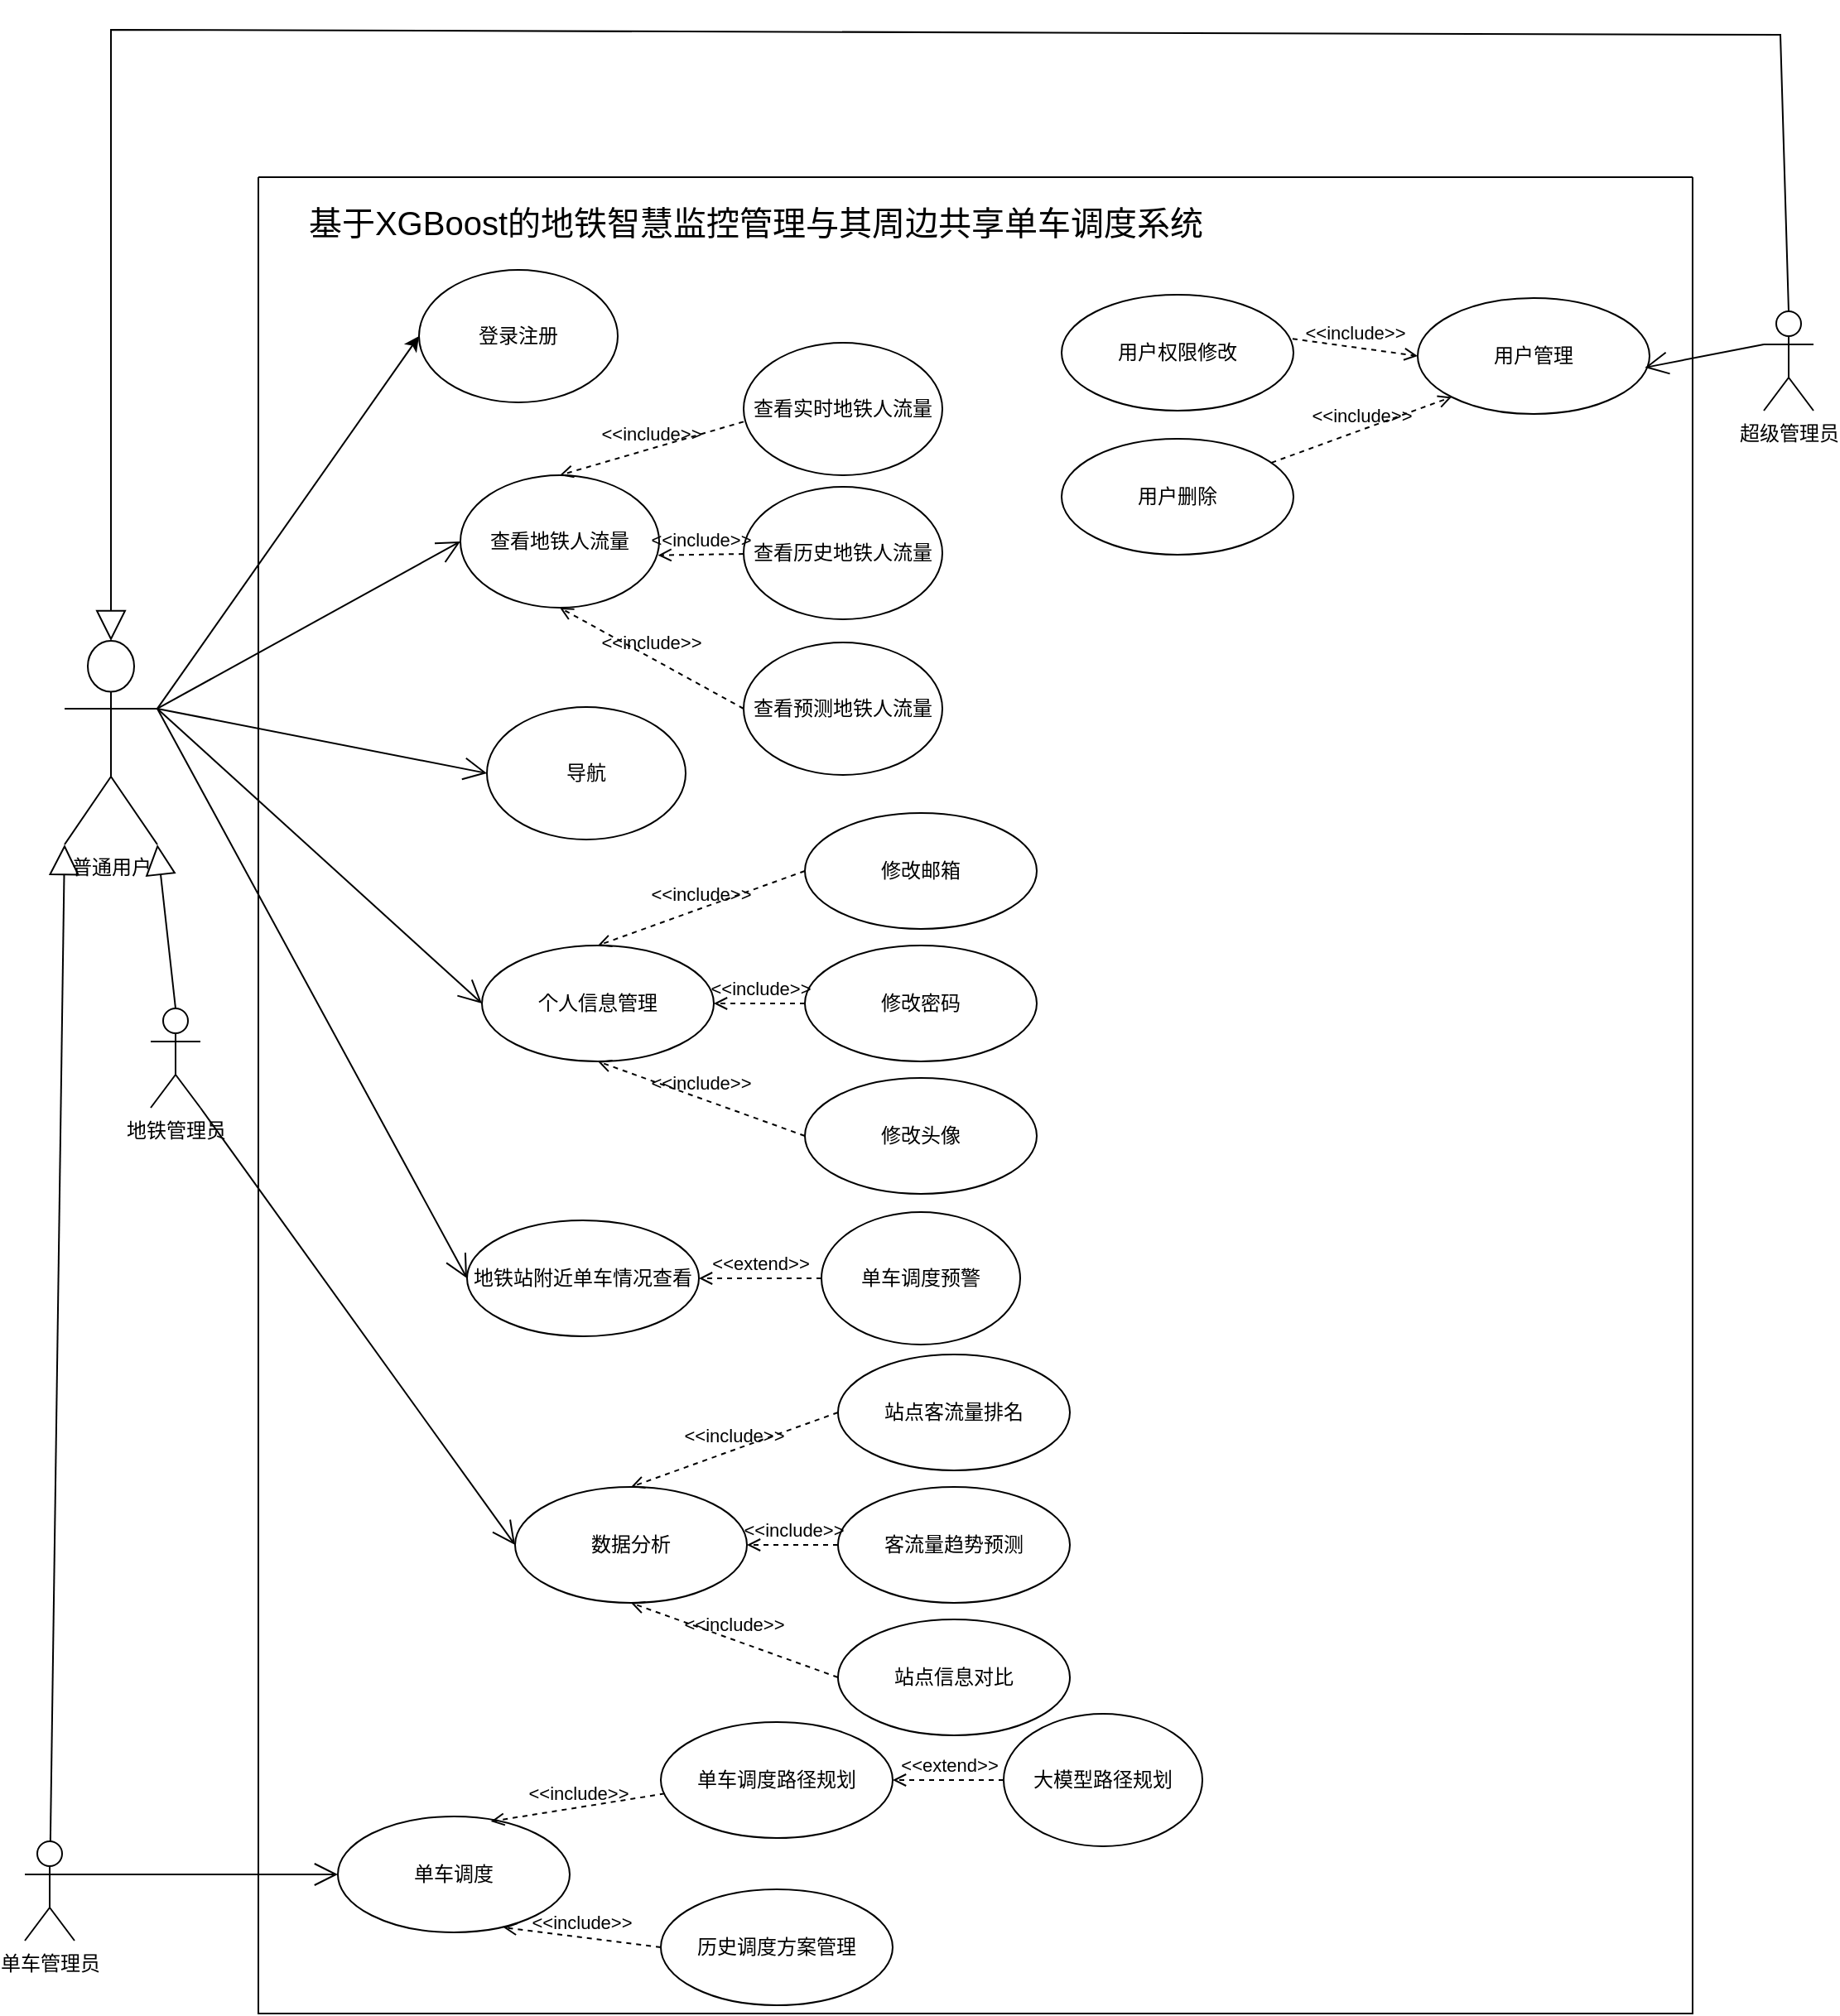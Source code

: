 <mxfile version="28.0.5">
  <diagram name="第 1 页" id="o84kC3mVbSfqN-R0YSoq">
    <mxGraphModel dx="2921" dy="2801" grid="0" gridSize="10" guides="1" tooltips="1" connect="1" arrows="1" fold="1" page="1" pageScale="1" pageWidth="1169" pageHeight="1654" math="0" shadow="0">
      <root>
        <mxCell id="0" />
        <mxCell id="1" parent="0" />
        <mxCell id="z2yshtgwUrTWsipl_77C-1" value="单车管理员" style="shape=umlActor;verticalLabelPosition=bottom;verticalAlign=top;html=1;" parent="1" vertex="1">
          <mxGeometry x="-20" y="905" width="30" height="60" as="geometry" />
        </mxCell>
        <mxCell id="z2yshtgwUrTWsipl_77C-4" value="地铁管理员" style="shape=umlActor;verticalLabelPosition=bottom;verticalAlign=top;html=1;" parent="1" vertex="1">
          <mxGeometry x="56" y="402" width="30" height="60" as="geometry" />
        </mxCell>
        <mxCell id="z2yshtgwUrTWsipl_77C-5" value="普通用户" style="shape=umlActor;verticalLabelPosition=bottom;verticalAlign=top;html=1;" parent="1" vertex="1">
          <mxGeometry x="4" y="180" width="56" height="123" as="geometry" />
        </mxCell>
        <mxCell id="z2yshtgwUrTWsipl_77C-6" value="超级管理员" style="shape=umlActor;verticalLabelPosition=bottom;verticalAlign=top;html=1;" parent="1" vertex="1">
          <mxGeometry x="1030" y="-19" width="30" height="60" as="geometry" />
        </mxCell>
        <mxCell id="z2yshtgwUrTWsipl_77C-11" value="" style="swimlane;startSize=0;" parent="1" vertex="1">
          <mxGeometry x="121" y="-100" width="866" height="1109" as="geometry" />
        </mxCell>
        <mxCell id="z2yshtgwUrTWsipl_77C-12" value="查看实时地铁人流量" style="ellipse;whiteSpace=wrap;html=1;" parent="z2yshtgwUrTWsipl_77C-11" vertex="1">
          <mxGeometry x="293" y="100" width="120" height="80" as="geometry" />
        </mxCell>
        <mxCell id="z2yshtgwUrTWsipl_77C-20" value="查看地铁人流量" style="ellipse;whiteSpace=wrap;html=1;" parent="z2yshtgwUrTWsipl_77C-11" vertex="1">
          <mxGeometry x="122" y="180" width="120" height="80" as="geometry" />
        </mxCell>
        <mxCell id="z2yshtgwUrTWsipl_77C-18" value="查看历史地铁人流量" style="ellipse;whiteSpace=wrap;html=1;" parent="z2yshtgwUrTWsipl_77C-11" vertex="1">
          <mxGeometry x="293" y="187" width="120" height="80" as="geometry" />
        </mxCell>
        <mxCell id="z2yshtgwUrTWsipl_77C-19" value="查看预测地铁人流量" style="ellipse;whiteSpace=wrap;html=1;" parent="z2yshtgwUrTWsipl_77C-11" vertex="1">
          <mxGeometry x="293" y="281" width="120" height="80" as="geometry" />
        </mxCell>
        <mxCell id="z2yshtgwUrTWsipl_77C-22" value="&amp;lt;&amp;lt;include&amp;gt;&amp;gt;" style="html=1;verticalAlign=bottom;labelBackgroundColor=none;endArrow=open;endFill=0;dashed=1;rounded=0;entryX=0.5;entryY=0;entryDx=0;entryDy=0;exitX=0;exitY=0.596;exitDx=0;exitDy=0;exitPerimeter=0;" parent="z2yshtgwUrTWsipl_77C-11" source="z2yshtgwUrTWsipl_77C-12" target="z2yshtgwUrTWsipl_77C-20" edge="1">
          <mxGeometry width="160" relative="1" as="geometry">
            <mxPoint x="276" y="109.5" as="sourcePoint" />
            <mxPoint x="436" y="109.5" as="targetPoint" />
          </mxGeometry>
        </mxCell>
        <mxCell id="z2yshtgwUrTWsipl_77C-27" value="&amp;lt;&amp;lt;include&amp;gt;&amp;gt;" style="html=1;verticalAlign=bottom;labelBackgroundColor=none;endArrow=open;endFill=0;dashed=1;rounded=0;entryX=0.994;entryY=0.604;entryDx=0;entryDy=0;entryPerimeter=0;" parent="z2yshtgwUrTWsipl_77C-11" source="z2yshtgwUrTWsipl_77C-18" target="z2yshtgwUrTWsipl_77C-20" edge="1">
          <mxGeometry width="160" relative="1" as="geometry">
            <mxPoint x="236" y="270" as="sourcePoint" />
            <mxPoint x="382" y="270" as="targetPoint" />
          </mxGeometry>
        </mxCell>
        <mxCell id="z2yshtgwUrTWsipl_77C-28" value="&amp;lt;&amp;lt;include&amp;gt;&amp;gt;" style="html=1;verticalAlign=bottom;labelBackgroundColor=none;endArrow=open;endFill=0;dashed=1;rounded=0;entryX=0.5;entryY=1;entryDx=0;entryDy=0;exitX=0;exitY=0.5;exitDx=0;exitDy=0;" parent="z2yshtgwUrTWsipl_77C-11" source="z2yshtgwUrTWsipl_77C-19" target="z2yshtgwUrTWsipl_77C-20" edge="1">
          <mxGeometry width="160" relative="1" as="geometry">
            <mxPoint x="142" y="340" as="sourcePoint" />
            <mxPoint x="302" y="340" as="targetPoint" />
          </mxGeometry>
        </mxCell>
        <mxCell id="z2yshtgwUrTWsipl_77C-29" value="个人信息管理" style="ellipse;whiteSpace=wrap;html=1;" parent="z2yshtgwUrTWsipl_77C-11" vertex="1">
          <mxGeometry x="135" y="464" width="140" height="70" as="geometry" />
        </mxCell>
        <mxCell id="z2yshtgwUrTWsipl_77C-30" value="修改邮箱" style="ellipse;whiteSpace=wrap;html=1;" parent="z2yshtgwUrTWsipl_77C-11" vertex="1">
          <mxGeometry x="330" y="384" width="140" height="70" as="geometry" />
        </mxCell>
        <mxCell id="z2yshtgwUrTWsipl_77C-33" value="&amp;lt;&amp;lt;include&amp;gt;&amp;gt;" style="html=1;verticalAlign=bottom;labelBackgroundColor=none;endArrow=open;endFill=0;dashed=1;rounded=0;entryX=0.5;entryY=0;entryDx=0;entryDy=0;exitX=0;exitY=0.5;exitDx=0;exitDy=0;" parent="z2yshtgwUrTWsipl_77C-11" source="z2yshtgwUrTWsipl_77C-30" target="z2yshtgwUrTWsipl_77C-29" edge="1">
          <mxGeometry width="160" relative="1" as="geometry">
            <mxPoint x="180" y="424" as="sourcePoint" />
            <mxPoint x="340" y="424" as="targetPoint" />
          </mxGeometry>
        </mxCell>
        <mxCell id="z2yshtgwUrTWsipl_77C-32" value="修改头像" style="ellipse;whiteSpace=wrap;html=1;" parent="z2yshtgwUrTWsipl_77C-11" vertex="1">
          <mxGeometry x="330" y="544" width="140" height="70" as="geometry" />
        </mxCell>
        <mxCell id="z2yshtgwUrTWsipl_77C-35" value="&amp;lt;&amp;lt;include&amp;gt;&amp;gt;" style="html=1;verticalAlign=bottom;labelBackgroundColor=none;endArrow=open;endFill=0;dashed=1;rounded=0;entryX=0.5;entryY=1;entryDx=0;entryDy=0;exitX=0;exitY=0.5;exitDx=0;exitDy=0;" parent="z2yshtgwUrTWsipl_77C-11" source="z2yshtgwUrTWsipl_77C-32" target="z2yshtgwUrTWsipl_77C-29" edge="1">
          <mxGeometry width="160" relative="1" as="geometry">
            <mxPoint x="130" y="604" as="sourcePoint" />
            <mxPoint x="290" y="604" as="targetPoint" />
          </mxGeometry>
        </mxCell>
        <mxCell id="z2yshtgwUrTWsipl_77C-31" value="修改密码" style="ellipse;whiteSpace=wrap;html=1;" parent="z2yshtgwUrTWsipl_77C-11" vertex="1">
          <mxGeometry x="330" y="464" width="140" height="70" as="geometry" />
        </mxCell>
        <mxCell id="z2yshtgwUrTWsipl_77C-34" value="&amp;lt;&amp;lt;include&amp;gt;&amp;gt;" style="html=1;verticalAlign=bottom;labelBackgroundColor=none;endArrow=open;endFill=0;dashed=1;rounded=0;entryX=1;entryY=0.5;entryDx=0;entryDy=0;exitX=0;exitY=0.5;exitDx=0;exitDy=0;" parent="z2yshtgwUrTWsipl_77C-11" source="z2yshtgwUrTWsipl_77C-31" target="z2yshtgwUrTWsipl_77C-29" edge="1">
          <mxGeometry width="160" relative="1" as="geometry">
            <mxPoint x="290" y="564" as="sourcePoint" />
            <mxPoint x="450" y="564" as="targetPoint" />
          </mxGeometry>
        </mxCell>
        <mxCell id="z2yshtgwUrTWsipl_77C-45" value="导航" style="ellipse;whiteSpace=wrap;html=1;" parent="z2yshtgwUrTWsipl_77C-11" vertex="1">
          <mxGeometry x="138" y="320" width="120" height="80" as="geometry" />
        </mxCell>
        <mxCell id="z2yshtgwUrTWsipl_77C-54" value="数据分析" style="ellipse;whiteSpace=wrap;html=1;" parent="z2yshtgwUrTWsipl_77C-11" vertex="1">
          <mxGeometry x="155" y="791" width="140" height="70" as="geometry" />
        </mxCell>
        <mxCell id="z2yshtgwUrTWsipl_77C-55" value="站点客流量排名" style="ellipse;whiteSpace=wrap;html=1;" parent="z2yshtgwUrTWsipl_77C-11" vertex="1">
          <mxGeometry x="350" y="711" width="140" height="70" as="geometry" />
        </mxCell>
        <mxCell id="z2yshtgwUrTWsipl_77C-56" value="&amp;lt;&amp;lt;include&amp;gt;&amp;gt;" style="html=1;verticalAlign=bottom;labelBackgroundColor=none;endArrow=open;endFill=0;dashed=1;rounded=0;entryX=0.5;entryY=0;entryDx=0;entryDy=0;exitX=0;exitY=0.5;exitDx=0;exitDy=0;" parent="z2yshtgwUrTWsipl_77C-11" source="z2yshtgwUrTWsipl_77C-55" target="z2yshtgwUrTWsipl_77C-54" edge="1">
          <mxGeometry width="160" relative="1" as="geometry">
            <mxPoint x="200" y="751" as="sourcePoint" />
            <mxPoint x="360" y="751" as="targetPoint" />
          </mxGeometry>
        </mxCell>
        <mxCell id="z2yshtgwUrTWsipl_77C-57" value="站点信息对比" style="ellipse;whiteSpace=wrap;html=1;" parent="z2yshtgwUrTWsipl_77C-11" vertex="1">
          <mxGeometry x="350" y="871" width="140" height="70" as="geometry" />
        </mxCell>
        <mxCell id="z2yshtgwUrTWsipl_77C-58" value="&amp;lt;&amp;lt;include&amp;gt;&amp;gt;" style="html=1;verticalAlign=bottom;labelBackgroundColor=none;endArrow=open;endFill=0;dashed=1;rounded=0;entryX=0.5;entryY=1;entryDx=0;entryDy=0;exitX=0;exitY=0.5;exitDx=0;exitDy=0;" parent="z2yshtgwUrTWsipl_77C-11" source="z2yshtgwUrTWsipl_77C-57" target="z2yshtgwUrTWsipl_77C-54" edge="1">
          <mxGeometry width="160" relative="1" as="geometry">
            <mxPoint x="150" y="931" as="sourcePoint" />
            <mxPoint x="310" y="931" as="targetPoint" />
          </mxGeometry>
        </mxCell>
        <mxCell id="z2yshtgwUrTWsipl_77C-59" value="客流量趋势预测" style="ellipse;whiteSpace=wrap;html=1;" parent="z2yshtgwUrTWsipl_77C-11" vertex="1">
          <mxGeometry x="350" y="791" width="140" height="70" as="geometry" />
        </mxCell>
        <mxCell id="z2yshtgwUrTWsipl_77C-60" value="&amp;lt;&amp;lt;include&amp;gt;&amp;gt;" style="html=1;verticalAlign=bottom;labelBackgroundColor=none;endArrow=open;endFill=0;dashed=1;rounded=0;entryX=1;entryY=0.5;entryDx=0;entryDy=0;exitX=0;exitY=0.5;exitDx=0;exitDy=0;" parent="z2yshtgwUrTWsipl_77C-11" source="z2yshtgwUrTWsipl_77C-59" target="z2yshtgwUrTWsipl_77C-54" edge="1">
          <mxGeometry width="160" relative="1" as="geometry">
            <mxPoint x="310" y="891" as="sourcePoint" />
            <mxPoint x="470" y="891" as="targetPoint" />
          </mxGeometry>
        </mxCell>
        <mxCell id="z2yshtgwUrTWsipl_77C-63" value="地铁站附近单车情况查看" style="ellipse;whiteSpace=wrap;html=1;" parent="z2yshtgwUrTWsipl_77C-11" vertex="1">
          <mxGeometry x="126" y="630" width="140" height="70" as="geometry" />
        </mxCell>
        <mxCell id="z2yshtgwUrTWsipl_77C-65" value="单车调度" style="ellipse;whiteSpace=wrap;html=1;" parent="z2yshtgwUrTWsipl_77C-11" vertex="1">
          <mxGeometry x="48" y="990" width="140" height="70" as="geometry" />
        </mxCell>
        <mxCell id="z2yshtgwUrTWsipl_77C-67" value="单车调度路径规划" style="ellipse;whiteSpace=wrap;html=1;" parent="z2yshtgwUrTWsipl_77C-11" vertex="1">
          <mxGeometry x="243" y="933" width="140" height="70" as="geometry" />
        </mxCell>
        <mxCell id="z2yshtgwUrTWsipl_77C-68" value="历史调度方案管理" style="ellipse;whiteSpace=wrap;html=1;" parent="z2yshtgwUrTWsipl_77C-11" vertex="1">
          <mxGeometry x="243" y="1034" width="140" height="70" as="geometry" />
        </mxCell>
        <mxCell id="z2yshtgwUrTWsipl_77C-69" value="用户管理" style="ellipse;whiteSpace=wrap;html=1;" parent="z2yshtgwUrTWsipl_77C-11" vertex="1">
          <mxGeometry x="700" y="73" width="140" height="70" as="geometry" />
        </mxCell>
        <mxCell id="z2yshtgwUrTWsipl_77C-70" value="用户权限修改" style="ellipse;whiteSpace=wrap;html=1;" parent="z2yshtgwUrTWsipl_77C-11" vertex="1">
          <mxGeometry x="485" y="71" width="140" height="70" as="geometry" />
        </mxCell>
        <mxCell id="z2yshtgwUrTWsipl_77C-71" value="用户删除" style="ellipse;whiteSpace=wrap;html=1;" parent="z2yshtgwUrTWsipl_77C-11" vertex="1">
          <mxGeometry x="485" y="158" width="140" height="70" as="geometry" />
        </mxCell>
        <mxCell id="z2yshtgwUrTWsipl_77C-72" value="&amp;lt;&amp;lt;include&amp;gt;&amp;gt;" style="html=1;verticalAlign=bottom;labelBackgroundColor=none;endArrow=open;endFill=0;dashed=1;rounded=0;exitX=0.017;exitY=0.617;exitDx=0;exitDy=0;exitPerimeter=0;entryX=0.66;entryY=0.043;entryDx=0;entryDy=0;entryPerimeter=0;" parent="z2yshtgwUrTWsipl_77C-11" source="z2yshtgwUrTWsipl_77C-67" target="z2yshtgwUrTWsipl_77C-65" edge="1">
          <mxGeometry width="160" relative="1" as="geometry">
            <mxPoint x="216" y="1013" as="sourcePoint" />
            <mxPoint x="376" y="1013" as="targetPoint" />
          </mxGeometry>
        </mxCell>
        <mxCell id="z2yshtgwUrTWsipl_77C-73" value="&amp;lt;&amp;lt;include&amp;gt;&amp;gt;" style="html=1;verticalAlign=bottom;labelBackgroundColor=none;endArrow=open;endFill=0;dashed=1;rounded=0;entryX=0.714;entryY=0.957;entryDx=0;entryDy=0;entryPerimeter=0;exitX=0;exitY=0.5;exitDx=0;exitDy=0;" parent="z2yshtgwUrTWsipl_77C-11" source="z2yshtgwUrTWsipl_77C-68" target="z2yshtgwUrTWsipl_77C-65" edge="1">
          <mxGeometry width="160" relative="1" as="geometry">
            <mxPoint x="117" y="1118" as="sourcePoint" />
            <mxPoint x="277" y="1118" as="targetPoint" />
          </mxGeometry>
        </mxCell>
        <mxCell id="z2yshtgwUrTWsipl_77C-74" value="&amp;lt;&amp;lt;include&amp;gt;&amp;gt;" style="html=1;verticalAlign=bottom;labelBackgroundColor=none;endArrow=open;endFill=0;dashed=1;rounded=0;exitX=0.996;exitY=0.38;exitDx=0;exitDy=0;exitPerimeter=0;entryX=0;entryY=0.5;entryDx=0;entryDy=0;" parent="z2yshtgwUrTWsipl_77C-11" source="z2yshtgwUrTWsipl_77C-70" target="z2yshtgwUrTWsipl_77C-69" edge="1">
          <mxGeometry width="160" relative="1" as="geometry">
            <mxPoint x="660" y="108" as="sourcePoint" />
            <mxPoint x="708.58" y="146.19" as="targetPoint" />
          </mxGeometry>
        </mxCell>
        <mxCell id="z2yshtgwUrTWsipl_77C-76" value="&amp;lt;&amp;lt;include&amp;gt;&amp;gt;" style="html=1;verticalAlign=bottom;labelBackgroundColor=none;endArrow=open;endFill=0;dashed=1;rounded=0;entryX=0;entryY=1;entryDx=0;entryDy=0;" parent="z2yshtgwUrTWsipl_77C-11" source="z2yshtgwUrTWsipl_77C-71" target="z2yshtgwUrTWsipl_77C-69" edge="1">
          <mxGeometry width="160" relative="1" as="geometry">
            <mxPoint x="250" y="153" as="sourcePoint" />
            <mxPoint x="717.54" y="183.5" as="targetPoint" />
          </mxGeometry>
        </mxCell>
        <mxCell id="ZwKTY1hSsgdUHBV-TZ1J-2" value="大模型路径规划" style="ellipse;whiteSpace=wrap;html=1;" vertex="1" parent="z2yshtgwUrTWsipl_77C-11">
          <mxGeometry x="450" y="928" width="120" height="80" as="geometry" />
        </mxCell>
        <mxCell id="ZwKTY1hSsgdUHBV-TZ1J-3" value="&amp;lt;&amp;lt;extend&amp;gt;&amp;gt;" style="html=1;verticalAlign=bottom;labelBackgroundColor=none;endArrow=open;endFill=0;dashed=1;rounded=0;entryX=1;entryY=0.5;entryDx=0;entryDy=0;exitX=0;exitY=0.5;exitDx=0;exitDy=0;" edge="1" parent="z2yshtgwUrTWsipl_77C-11" source="ZwKTY1hSsgdUHBV-TZ1J-2" target="z2yshtgwUrTWsipl_77C-67">
          <mxGeometry width="160" relative="1" as="geometry">
            <mxPoint x="499" y="875" as="sourcePoint" />
            <mxPoint x="659" y="875" as="targetPoint" />
          </mxGeometry>
        </mxCell>
        <mxCell id="ZwKTY1hSsgdUHBV-TZ1J-4" value="单车调度预警" style="ellipse;whiteSpace=wrap;html=1;" vertex="1" parent="z2yshtgwUrTWsipl_77C-11">
          <mxGeometry x="340" y="625" width="120" height="80" as="geometry" />
        </mxCell>
        <mxCell id="ZwKTY1hSsgdUHBV-TZ1J-5" value="&amp;lt;&amp;lt;extend&amp;gt;&amp;gt;" style="html=1;verticalAlign=bottom;labelBackgroundColor=none;endArrow=open;endFill=0;dashed=1;rounded=0;entryX=1;entryY=0.5;entryDx=0;entryDy=0;exitX=0;exitY=0.5;exitDx=0;exitDy=0;" edge="1" parent="z2yshtgwUrTWsipl_77C-11" source="ZwKTY1hSsgdUHBV-TZ1J-4" target="z2yshtgwUrTWsipl_77C-63">
          <mxGeometry width="160" relative="1" as="geometry">
            <mxPoint x="419" y="564" as="sourcePoint" />
            <mxPoint x="303" y="657" as="targetPoint" />
          </mxGeometry>
        </mxCell>
        <mxCell id="ZwKTY1hSsgdUHBV-TZ1J-6" value="&lt;span style=&quot;font-size: 20px;&quot;&gt;基于XGBoost的地铁智慧监控管理与其周边共享单车调度系统&lt;/span&gt;" style="text;html=1;align=center;verticalAlign=middle;whiteSpace=wrap;rounded=0;" vertex="1" parent="z2yshtgwUrTWsipl_77C-11">
          <mxGeometry x="8" y="12" width="585" height="30" as="geometry" />
        </mxCell>
        <mxCell id="ZwKTY1hSsgdUHBV-TZ1J-7" value="登录注册" style="ellipse;whiteSpace=wrap;html=1;" vertex="1" parent="z2yshtgwUrTWsipl_77C-11">
          <mxGeometry x="97" y="56" width="120" height="80" as="geometry" />
        </mxCell>
        <mxCell id="z2yshtgwUrTWsipl_77C-38" value="" style="endArrow=block;endSize=16;endFill=0;html=1;rounded=0;entryX=1;entryY=1;entryDx=0;entryDy=0;entryPerimeter=0;exitX=0.5;exitY=0;exitDx=0;exitDy=0;exitPerimeter=0;" parent="1" source="z2yshtgwUrTWsipl_77C-4" target="z2yshtgwUrTWsipl_77C-5" edge="1">
          <mxGeometry width="160" relative="1" as="geometry">
            <mxPoint x="-50" y="330" as="sourcePoint" />
            <mxPoint x="110" y="330" as="targetPoint" />
          </mxGeometry>
        </mxCell>
        <mxCell id="z2yshtgwUrTWsipl_77C-39" value="" style="endArrow=block;endSize=16;endFill=0;html=1;rounded=0;entryX=0;entryY=1;entryDx=0;entryDy=0;entryPerimeter=0;" parent="1" source="z2yshtgwUrTWsipl_77C-1" target="z2yshtgwUrTWsipl_77C-5" edge="1">
          <mxGeometry width="160" relative="1" as="geometry">
            <mxPoint x="85" y="180" as="sourcePoint" />
            <mxPoint x="85" y="180" as="targetPoint" />
          </mxGeometry>
        </mxCell>
        <mxCell id="z2yshtgwUrTWsipl_77C-43" value="" style="endArrow=open;endFill=1;endSize=12;html=1;rounded=0;exitX=1;exitY=0.333;exitDx=0;exitDy=0;exitPerimeter=0;entryX=0;entryY=0.5;entryDx=0;entryDy=0;" parent="1" source="z2yshtgwUrTWsipl_77C-5" target="z2yshtgwUrTWsipl_77C-20" edge="1">
          <mxGeometry width="160" relative="1" as="geometry">
            <mxPoint x="70" y="180" as="sourcePoint" />
            <mxPoint x="230" y="180" as="targetPoint" />
            <Array as="points" />
          </mxGeometry>
        </mxCell>
        <mxCell id="z2yshtgwUrTWsipl_77C-44" value="" style="endArrow=open;endFill=1;endSize=12;html=1;rounded=0;exitX=1;exitY=0.333;exitDx=0;exitDy=0;exitPerimeter=0;entryX=0;entryY=0.5;entryDx=0;entryDy=0;" parent="1" source="z2yshtgwUrTWsipl_77C-5" target="z2yshtgwUrTWsipl_77C-29" edge="1">
          <mxGeometry width="160" relative="1" as="geometry">
            <mxPoint x="80" y="250" as="sourcePoint" />
            <mxPoint x="240" y="250" as="targetPoint" />
          </mxGeometry>
        </mxCell>
        <mxCell id="z2yshtgwUrTWsipl_77C-46" value="" style="endArrow=open;endFill=1;endSize=12;html=1;rounded=0;exitX=1;exitY=0.333;exitDx=0;exitDy=0;exitPerimeter=0;entryX=0;entryY=0.5;entryDx=0;entryDy=0;" parent="1" source="z2yshtgwUrTWsipl_77C-5" target="z2yshtgwUrTWsipl_77C-45" edge="1">
          <mxGeometry width="160" relative="1" as="geometry">
            <mxPoint x="78" y="230" as="sourcePoint" />
            <mxPoint x="238" y="230" as="targetPoint" />
          </mxGeometry>
        </mxCell>
        <mxCell id="z2yshtgwUrTWsipl_77C-62" value="" style="endArrow=open;endFill=1;endSize=12;html=1;rounded=0;exitX=1;exitY=1;exitDx=0;exitDy=0;exitPerimeter=0;entryX=0;entryY=0.5;entryDx=0;entryDy=0;" parent="1" source="z2yshtgwUrTWsipl_77C-4" target="z2yshtgwUrTWsipl_77C-54" edge="1">
          <mxGeometry width="160" relative="1" as="geometry">
            <mxPoint x="80" y="591" as="sourcePoint" />
            <mxPoint x="240" y="591" as="targetPoint" />
          </mxGeometry>
        </mxCell>
        <mxCell id="z2yshtgwUrTWsipl_77C-64" value="" style="endArrow=open;endFill=1;endSize=12;html=1;rounded=0;exitX=1;exitY=0.333;exitDx=0;exitDy=0;exitPerimeter=0;entryX=0;entryY=0.5;entryDx=0;entryDy=0;" parent="1" source="z2yshtgwUrTWsipl_77C-5" target="z2yshtgwUrTWsipl_77C-63" edge="1">
          <mxGeometry width="160" relative="1" as="geometry">
            <mxPoint x="50" y="533" as="sourcePoint" />
            <mxPoint x="210" y="533" as="targetPoint" />
          </mxGeometry>
        </mxCell>
        <mxCell id="z2yshtgwUrTWsipl_77C-66" value="" style="endArrow=open;endFill=1;endSize=12;html=1;rounded=0;exitX=1;exitY=0.333;exitDx=0;exitDy=0;exitPerimeter=0;entryX=0;entryY=0.5;entryDx=0;entryDy=0;" parent="1" source="z2yshtgwUrTWsipl_77C-1" target="z2yshtgwUrTWsipl_77C-65" edge="1">
          <mxGeometry width="160" relative="1" as="geometry">
            <mxPoint x="30" y="933" as="sourcePoint" />
            <mxPoint x="190" y="933" as="targetPoint" />
          </mxGeometry>
        </mxCell>
        <mxCell id="z2yshtgwUrTWsipl_77C-79" value="" style="endArrow=open;endFill=1;endSize=12;html=1;rounded=0;entryX=0.98;entryY=0.6;entryDx=0;entryDy=0;entryPerimeter=0;exitX=0;exitY=0.333;exitDx=0;exitDy=0;exitPerimeter=0;" parent="1" source="z2yshtgwUrTWsipl_77C-6" target="z2yshtgwUrTWsipl_77C-69" edge="1">
          <mxGeometry width="160" relative="1" as="geometry">
            <mxPoint x="762" y="187" as="sourcePoint" />
            <mxPoint x="922" y="187" as="targetPoint" />
          </mxGeometry>
        </mxCell>
        <mxCell id="z2yshtgwUrTWsipl_77C-80" value="" style="endArrow=block;endSize=16;endFill=0;html=1;rounded=0;entryX=0.5;entryY=0;entryDx=0;entryDy=0;entryPerimeter=0;exitX=0.5;exitY=0;exitDx=0;exitDy=0;exitPerimeter=0;" parent="1" source="z2yshtgwUrTWsipl_77C-6" target="z2yshtgwUrTWsipl_77C-5" edge="1">
          <mxGeometry width="160" relative="1" as="geometry">
            <mxPoint x="1017" y="-107" as="sourcePoint" />
            <mxPoint x="1006" y="-206" as="targetPoint" />
            <Array as="points">
              <mxPoint x="1040" y="-186" />
              <mxPoint x="32" y="-189" />
            </Array>
          </mxGeometry>
        </mxCell>
        <mxCell id="ZwKTY1hSsgdUHBV-TZ1J-8" value="" style="endArrow=classic;html=1;rounded=0;entryX=0;entryY=0.5;entryDx=0;entryDy=0;exitX=1;exitY=0.333;exitDx=0;exitDy=0;exitPerimeter=0;" edge="1" parent="1" source="z2yshtgwUrTWsipl_77C-5" target="ZwKTY1hSsgdUHBV-TZ1J-7">
          <mxGeometry width="50" height="50" relative="1" as="geometry">
            <mxPoint x="161" y="135" as="sourcePoint" />
            <mxPoint x="211" y="85" as="targetPoint" />
          </mxGeometry>
        </mxCell>
      </root>
    </mxGraphModel>
  </diagram>
</mxfile>

